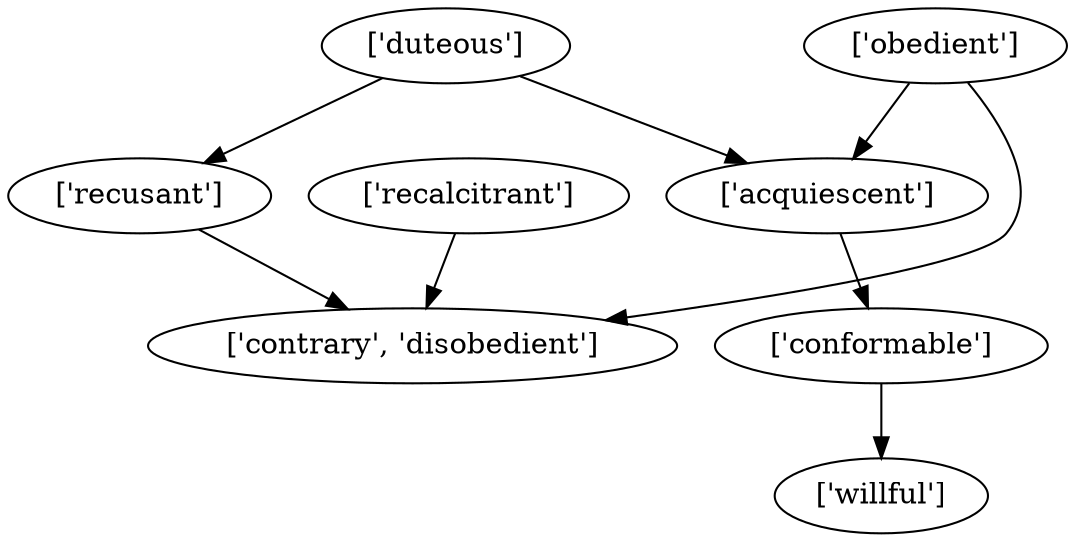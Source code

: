 strict digraph  {
	"['acquiescent']" -> "['conformable']";
	"['conformable']" -> "['willful']";
	"['obedient']" -> "['acquiescent']";
	"['obedient']" -> "['contrary', 'disobedient']";
	"['recalcitrant']" -> "['contrary', 'disobedient']";
	"['recusant']" -> "['contrary', 'disobedient']";
	"['duteous']" -> "['acquiescent']";
	"['duteous']" -> "['recusant']";
}
